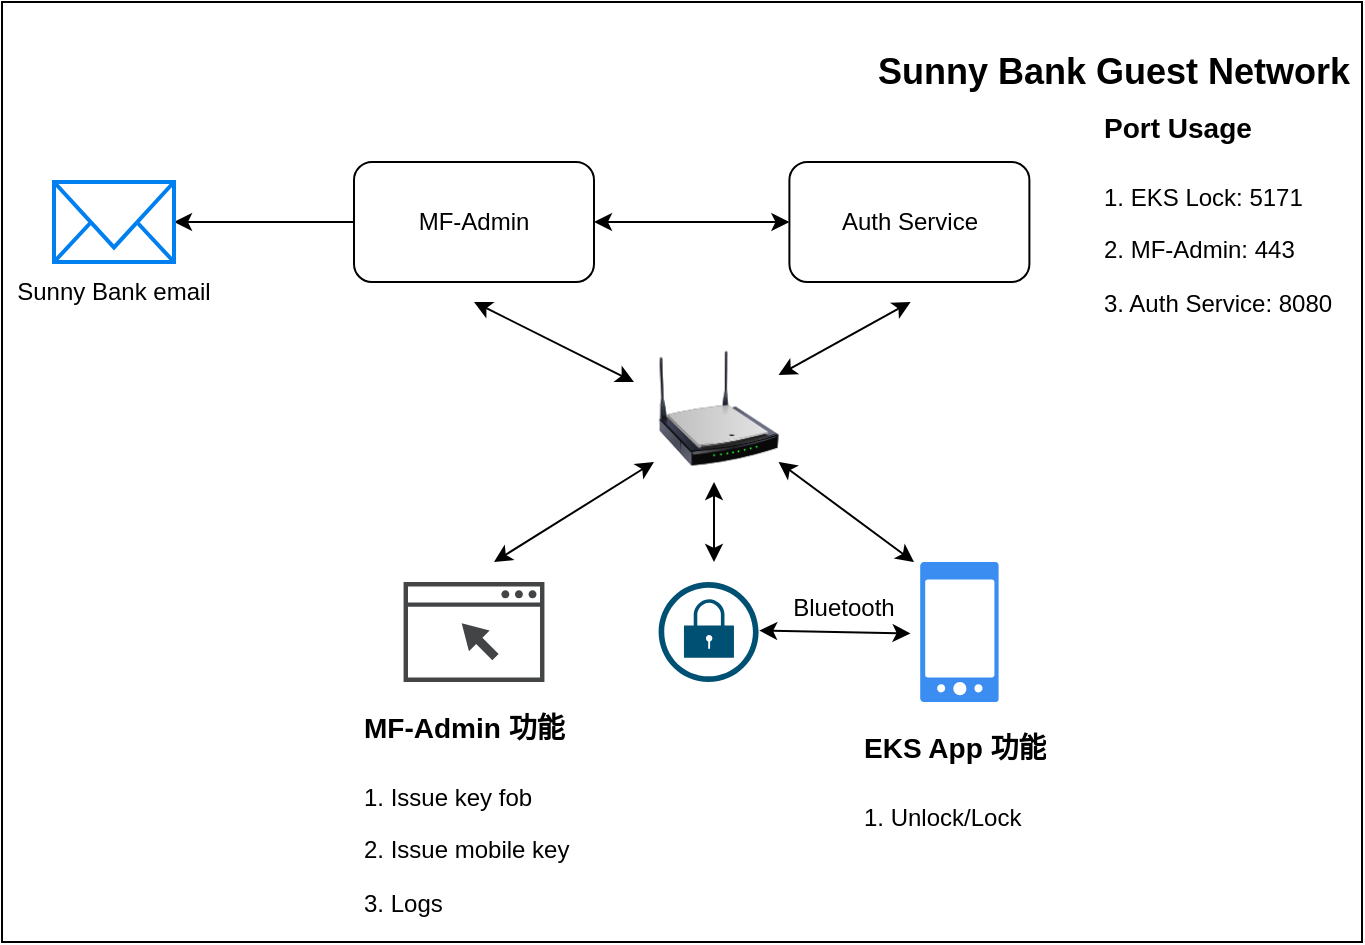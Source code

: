 <mxfile version="23.1.5" type="github">
  <diagram name="第1頁" id="1wklVr72N6ZmMu-Cdv6m">
    <mxGraphModel dx="1199" dy="546" grid="1" gridSize="10" guides="1" tooltips="1" connect="1" arrows="1" fold="1" page="1" pageScale="1" pageWidth="827" pageHeight="1169" math="0" shadow="0">
      <root>
        <mxCell id="0" />
        <mxCell id="1" parent="0" />
        <mxCell id="8QyEa9IOrjfCE1RIOH5n-1" value="" style="rounded=0;whiteSpace=wrap;html=1;" vertex="1" parent="1">
          <mxGeometry x="74" y="40" width="680" height="470" as="geometry" />
        </mxCell>
        <mxCell id="8QyEa9IOrjfCE1RIOH5n-2" value="&lt;font style=&quot;font-size: 18px;&quot;&gt;&lt;b&gt;Sunny Bank Guest Network&lt;/b&gt;&lt;/font&gt;" style="text;html=1;align=center;verticalAlign=middle;whiteSpace=wrap;rounded=0;" vertex="1" parent="1">
          <mxGeometry x="510" y="60" width="240" height="30" as="geometry" />
        </mxCell>
        <mxCell id="8QyEa9IOrjfCE1RIOH5n-38" style="edgeStyle=orthogonalEdgeStyle;rounded=0;orthogonalLoop=1;jettySize=auto;html=1;exitX=0;exitY=0.5;exitDx=0;exitDy=0;" edge="1" parent="1" source="8QyEa9IOrjfCE1RIOH5n-3" target="8QyEa9IOrjfCE1RIOH5n-36">
          <mxGeometry relative="1" as="geometry" />
        </mxCell>
        <mxCell id="8QyEa9IOrjfCE1RIOH5n-3" value="MF-Admin" style="rounded=1;whiteSpace=wrap;html=1;" vertex="1" parent="1">
          <mxGeometry x="250" y="120" width="120" height="60" as="geometry" />
        </mxCell>
        <mxCell id="8QyEa9IOrjfCE1RIOH5n-4" value="Auth Service" style="rounded=1;whiteSpace=wrap;html=1;" vertex="1" parent="1">
          <mxGeometry x="467.7" y="120" width="120" height="60" as="geometry" />
        </mxCell>
        <mxCell id="8QyEa9IOrjfCE1RIOH5n-11" value="" style="endArrow=classic;startArrow=classic;html=1;rounded=0;exitX=1;exitY=0.5;exitDx=0;exitDy=0;entryX=0;entryY=0.5;entryDx=0;entryDy=0;" edge="1" parent="1" source="8QyEa9IOrjfCE1RIOH5n-3" target="8QyEa9IOrjfCE1RIOH5n-4">
          <mxGeometry width="50" height="50" relative="1" as="geometry">
            <mxPoint x="420" y="180" as="sourcePoint" />
            <mxPoint x="470" y="130" as="targetPoint" />
          </mxGeometry>
        </mxCell>
        <mxCell id="8QyEa9IOrjfCE1RIOH5n-14" value="" style="sketch=0;html=1;aspect=fixed;strokeColor=none;shadow=0;fillColor=#3B8DF1;verticalAlign=top;labelPosition=center;verticalLabelPosition=bottom;shape=mxgraph.gcp2.phone_android" vertex="1" parent="1">
          <mxGeometry x="533.1" y="320" width="39.2" height="70" as="geometry" />
        </mxCell>
        <mxCell id="8QyEa9IOrjfCE1RIOH5n-16" value="" style="sketch=0;pointerEvents=1;shadow=0;dashed=0;html=1;strokeColor=none;fillColor=#434445;aspect=fixed;labelPosition=center;verticalLabelPosition=bottom;verticalAlign=top;align=center;outlineConnect=0;shape=mxgraph.vvd.web_browser;" vertex="1" parent="1">
          <mxGeometry x="274.79" y="330" width="70.43" height="50" as="geometry" />
        </mxCell>
        <mxCell id="8QyEa9IOrjfCE1RIOH5n-20" value="" style="sketch=0;points=[[0.5,0,0],[1,0.5,0],[0.5,1,0],[0,0.5,0],[0.145,0.145,0],[0.856,0.145,0],[0.855,0.856,0],[0.145,0.855,0]];verticalLabelPosition=bottom;html=1;verticalAlign=top;aspect=fixed;align=center;pointerEvents=1;shape=mxgraph.cisco19.lock;fillColor=#005073;strokeColor=none;" vertex="1" parent="1">
          <mxGeometry x="402.3" y="330" width="50" height="50" as="geometry" />
        </mxCell>
        <mxCell id="8QyEa9IOrjfCE1RIOH5n-24" value="Bluetooth" style="text;html=1;align=center;verticalAlign=middle;whiteSpace=wrap;rounded=0;" vertex="1" parent="1">
          <mxGeometry x="462.3" y="330" width="66" height="25" as="geometry" />
        </mxCell>
        <mxCell id="8QyEa9IOrjfCE1RIOH5n-25" value="" style="image;html=1;image=img/lib/clip_art/networking/Wireless_Router_N_128x128.png" vertex="1" parent="1">
          <mxGeometry x="402.3" y="210" width="60" height="66" as="geometry" />
        </mxCell>
        <mxCell id="8QyEa9IOrjfCE1RIOH5n-28" value="" style="endArrow=classic;startArrow=classic;html=1;rounded=0;" edge="1" parent="1">
          <mxGeometry width="50" height="50" relative="1" as="geometry">
            <mxPoint x="320" y="320" as="sourcePoint" />
            <mxPoint x="400" y="270" as="targetPoint" />
          </mxGeometry>
        </mxCell>
        <mxCell id="8QyEa9IOrjfCE1RIOH5n-30" value="" style="endArrow=classic;startArrow=classic;html=1;rounded=0;" edge="1" parent="1">
          <mxGeometry width="50" height="50" relative="1" as="geometry">
            <mxPoint x="530" y="320" as="sourcePoint" />
            <mxPoint x="462.3" y="270" as="targetPoint" />
          </mxGeometry>
        </mxCell>
        <mxCell id="8QyEa9IOrjfCE1RIOH5n-31" value="" style="endArrow=classic;startArrow=classic;html=1;rounded=0;" edge="1" parent="1">
          <mxGeometry width="50" height="50" relative="1" as="geometry">
            <mxPoint x="430" y="320" as="sourcePoint" />
            <mxPoint x="430" y="280" as="targetPoint" />
          </mxGeometry>
        </mxCell>
        <mxCell id="8QyEa9IOrjfCE1RIOH5n-32" value="" style="endArrow=classic;startArrow=classic;html=1;rounded=0;" edge="1" parent="1">
          <mxGeometry width="50" height="50" relative="1" as="geometry">
            <mxPoint x="310" y="190" as="sourcePoint" />
            <mxPoint x="390" y="230" as="targetPoint" />
          </mxGeometry>
        </mxCell>
        <mxCell id="8QyEa9IOrjfCE1RIOH5n-33" value="" style="endArrow=classic;startArrow=classic;html=1;rounded=0;entryX=1;entryY=0.25;entryDx=0;entryDy=0;" edge="1" parent="1" target="8QyEa9IOrjfCE1RIOH5n-25">
          <mxGeometry width="50" height="50" relative="1" as="geometry">
            <mxPoint x="528.3" y="190" as="sourcePoint" />
            <mxPoint x="608.3" y="230" as="targetPoint" />
          </mxGeometry>
        </mxCell>
        <mxCell id="8QyEa9IOrjfCE1RIOH5n-34" value="&lt;h1&gt;&lt;font style=&quot;font-size: 14px;&quot;&gt;MF-Admin 功能&lt;/font&gt;&lt;/h1&gt;&lt;p&gt;1. Issue key fob&lt;/p&gt;&lt;p&gt;2. Issue mobile key&lt;/p&gt;&lt;p&gt;3. Logs&lt;/p&gt;" style="text;html=1;spacing=5;spacingTop=-20;whiteSpace=wrap;overflow=hidden;rounded=0;" vertex="1" parent="1">
          <mxGeometry x="250" y="380" width="120" height="120" as="geometry" />
        </mxCell>
        <mxCell id="8QyEa9IOrjfCE1RIOH5n-35" value="&lt;h1&gt;&lt;font style=&quot;font-size: 14px;&quot;&gt;EKS App 功能&lt;/font&gt;&lt;/h1&gt;&lt;p&gt;1. Unlock/Lock&lt;br&gt;&lt;/p&gt;" style="text;html=1;spacing=5;spacingTop=-20;whiteSpace=wrap;overflow=hidden;rounded=0;" vertex="1" parent="1">
          <mxGeometry x="500" y="390" width="120" height="120" as="geometry" />
        </mxCell>
        <mxCell id="8QyEa9IOrjfCE1RIOH5n-36" value="" style="html=1;verticalLabelPosition=bottom;align=center;labelBackgroundColor=#ffffff;verticalAlign=top;strokeWidth=2;strokeColor=#0080F0;shadow=0;dashed=0;shape=mxgraph.ios7.icons.mail;" vertex="1" parent="1">
          <mxGeometry x="100" y="130" width="60" height="40" as="geometry" />
        </mxCell>
        <mxCell id="8QyEa9IOrjfCE1RIOH5n-37" value="Sunny Bank email" style="text;html=1;align=center;verticalAlign=middle;whiteSpace=wrap;rounded=0;" vertex="1" parent="1">
          <mxGeometry x="80" y="170" width="100" height="30" as="geometry" />
        </mxCell>
        <mxCell id="8QyEa9IOrjfCE1RIOH5n-40" value="&lt;h1&gt;&lt;span style=&quot;font-size: 14px;&quot;&gt;Port Usage&lt;/span&gt;&lt;/h1&gt;&lt;p&gt;1. EKS Lock: 5171&lt;/p&gt;&lt;p&gt;2. MF-Admin: 443&lt;/p&gt;&lt;p&gt;3. Auth Service: 8080&lt;/p&gt;" style="text;html=1;spacing=5;spacingTop=-20;whiteSpace=wrap;overflow=hidden;rounded=0;" vertex="1" parent="1">
          <mxGeometry x="620" y="80" width="130" height="120" as="geometry" />
        </mxCell>
        <mxCell id="8QyEa9IOrjfCE1RIOH5n-42" value="" style="endArrow=classic;startArrow=classic;html=1;rounded=0;" edge="1" parent="1">
          <mxGeometry width="50" height="50" relative="1" as="geometry">
            <mxPoint x="452.6" y="354.3" as="sourcePoint" />
            <mxPoint x="528.3" y="355.7" as="targetPoint" />
          </mxGeometry>
        </mxCell>
      </root>
    </mxGraphModel>
  </diagram>
</mxfile>
